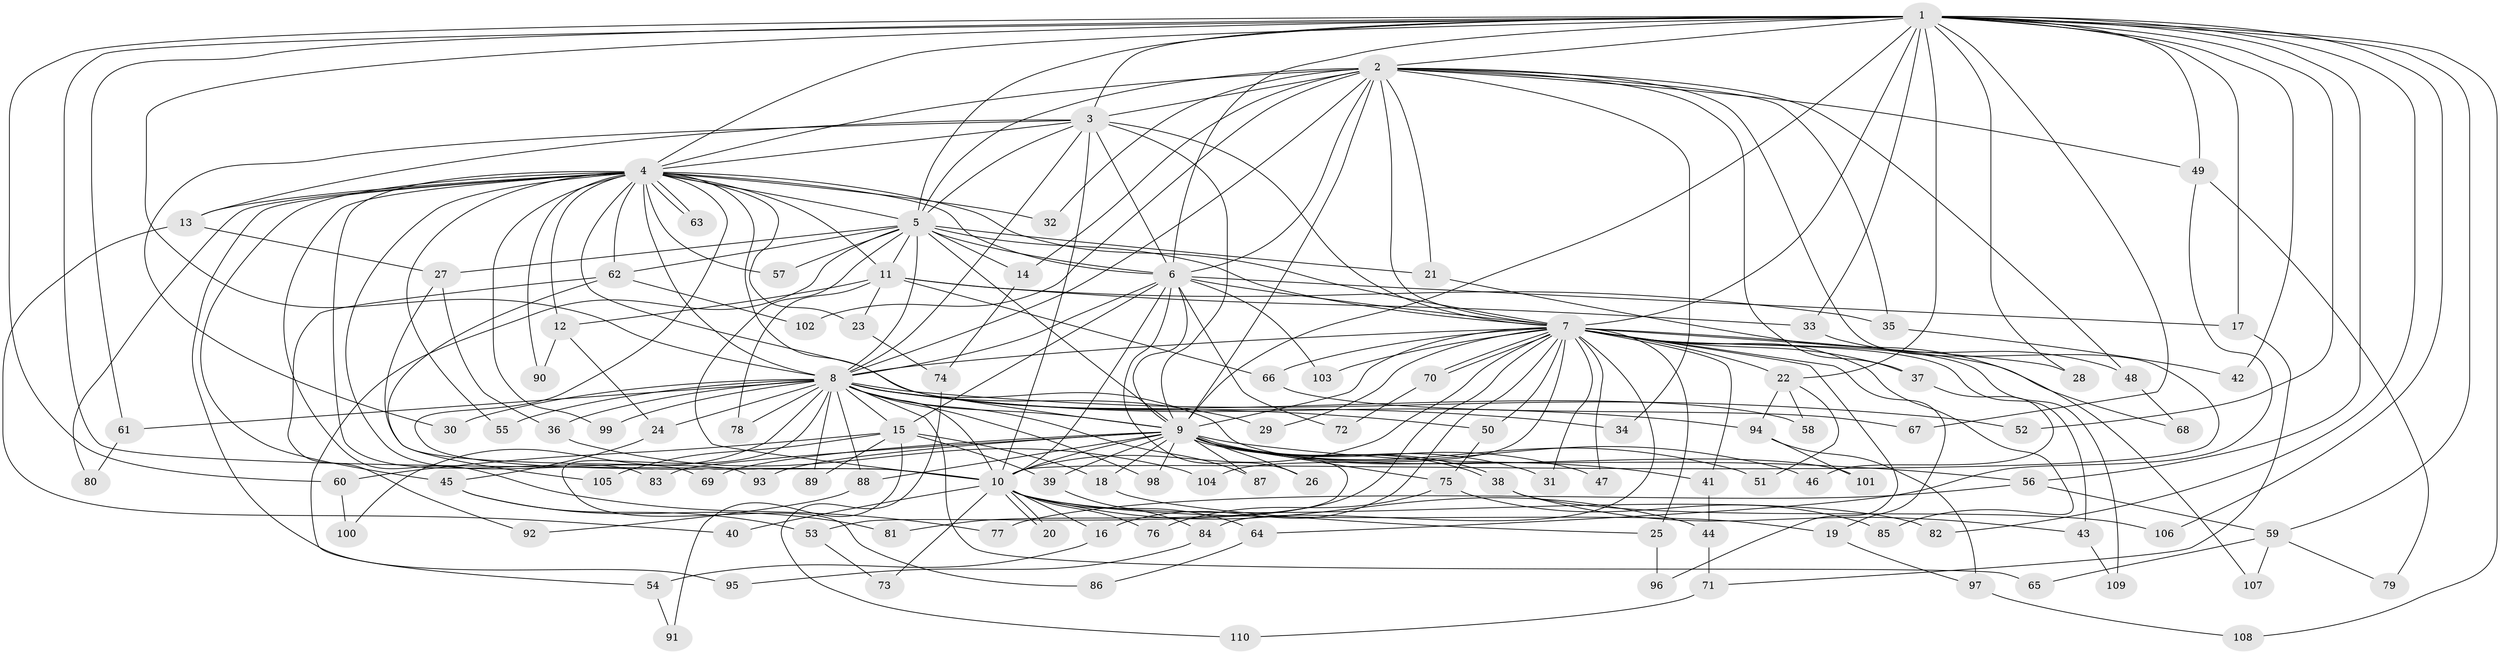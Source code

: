 // Generated by graph-tools (version 1.1) at 2025/34/03/09/25 02:34:39]
// undirected, 110 vertices, 245 edges
graph export_dot {
graph [start="1"]
  node [color=gray90,style=filled];
  1;
  2;
  3;
  4;
  5;
  6;
  7;
  8;
  9;
  10;
  11;
  12;
  13;
  14;
  15;
  16;
  17;
  18;
  19;
  20;
  21;
  22;
  23;
  24;
  25;
  26;
  27;
  28;
  29;
  30;
  31;
  32;
  33;
  34;
  35;
  36;
  37;
  38;
  39;
  40;
  41;
  42;
  43;
  44;
  45;
  46;
  47;
  48;
  49;
  50;
  51;
  52;
  53;
  54;
  55;
  56;
  57;
  58;
  59;
  60;
  61;
  62;
  63;
  64;
  65;
  66;
  67;
  68;
  69;
  70;
  71;
  72;
  73;
  74;
  75;
  76;
  77;
  78;
  79;
  80;
  81;
  82;
  83;
  84;
  85;
  86;
  87;
  88;
  89;
  90;
  91;
  92;
  93;
  94;
  95;
  96;
  97;
  98;
  99;
  100;
  101;
  102;
  103;
  104;
  105;
  106;
  107;
  108;
  109;
  110;
  1 -- 2;
  1 -- 3;
  1 -- 4;
  1 -- 5;
  1 -- 6;
  1 -- 7;
  1 -- 8;
  1 -- 9;
  1 -- 10;
  1 -- 17;
  1 -- 22;
  1 -- 28;
  1 -- 33;
  1 -- 42;
  1 -- 49;
  1 -- 52;
  1 -- 56;
  1 -- 59;
  1 -- 60;
  1 -- 61;
  1 -- 67;
  1 -- 82;
  1 -- 106;
  1 -- 108;
  2 -- 3;
  2 -- 4;
  2 -- 5;
  2 -- 6;
  2 -- 7;
  2 -- 8;
  2 -- 9;
  2 -- 10;
  2 -- 14;
  2 -- 21;
  2 -- 32;
  2 -- 34;
  2 -- 35;
  2 -- 37;
  2 -- 48;
  2 -- 49;
  2 -- 102;
  3 -- 4;
  3 -- 5;
  3 -- 6;
  3 -- 7;
  3 -- 8;
  3 -- 9;
  3 -- 10;
  3 -- 13;
  3 -- 30;
  4 -- 5;
  4 -- 6;
  4 -- 7;
  4 -- 8;
  4 -- 9;
  4 -- 10;
  4 -- 11;
  4 -- 12;
  4 -- 13;
  4 -- 23;
  4 -- 32;
  4 -- 45;
  4 -- 55;
  4 -- 57;
  4 -- 58;
  4 -- 62;
  4 -- 63;
  4 -- 63;
  4 -- 69;
  4 -- 77;
  4 -- 80;
  4 -- 83;
  4 -- 90;
  4 -- 95;
  4 -- 99;
  5 -- 6;
  5 -- 7;
  5 -- 8;
  5 -- 9;
  5 -- 10;
  5 -- 11;
  5 -- 14;
  5 -- 21;
  5 -- 27;
  5 -- 54;
  5 -- 57;
  5 -- 62;
  6 -- 7;
  6 -- 8;
  6 -- 9;
  6 -- 10;
  6 -- 15;
  6 -- 17;
  6 -- 26;
  6 -- 72;
  6 -- 103;
  7 -- 8;
  7 -- 9;
  7 -- 10;
  7 -- 16;
  7 -- 19;
  7 -- 22;
  7 -- 25;
  7 -- 28;
  7 -- 29;
  7 -- 31;
  7 -- 37;
  7 -- 41;
  7 -- 43;
  7 -- 47;
  7 -- 50;
  7 -- 66;
  7 -- 68;
  7 -- 70;
  7 -- 70;
  7 -- 81;
  7 -- 84;
  7 -- 85;
  7 -- 96;
  7 -- 103;
  7 -- 104;
  7 -- 109;
  8 -- 9;
  8 -- 10;
  8 -- 15;
  8 -- 24;
  8 -- 29;
  8 -- 30;
  8 -- 34;
  8 -- 36;
  8 -- 50;
  8 -- 52;
  8 -- 55;
  8 -- 61;
  8 -- 65;
  8 -- 78;
  8 -- 86;
  8 -- 87;
  8 -- 88;
  8 -- 89;
  8 -- 94;
  8 -- 98;
  8 -- 99;
  8 -- 100;
  8 -- 101;
  9 -- 10;
  9 -- 18;
  9 -- 26;
  9 -- 31;
  9 -- 38;
  9 -- 38;
  9 -- 39;
  9 -- 41;
  9 -- 46;
  9 -- 47;
  9 -- 51;
  9 -- 53;
  9 -- 56;
  9 -- 69;
  9 -- 75;
  9 -- 83;
  9 -- 87;
  9 -- 88;
  9 -- 93;
  9 -- 98;
  10 -- 16;
  10 -- 19;
  10 -- 20;
  10 -- 20;
  10 -- 40;
  10 -- 44;
  10 -- 64;
  10 -- 73;
  10 -- 76;
  10 -- 82;
  11 -- 12;
  11 -- 23;
  11 -- 33;
  11 -- 35;
  11 -- 66;
  11 -- 78;
  12 -- 24;
  12 -- 90;
  13 -- 27;
  13 -- 40;
  14 -- 74;
  15 -- 18;
  15 -- 39;
  15 -- 60;
  15 -- 89;
  15 -- 91;
  15 -- 105;
  16 -- 54;
  17 -- 71;
  18 -- 25;
  19 -- 97;
  21 -- 107;
  22 -- 51;
  22 -- 58;
  22 -- 94;
  23 -- 74;
  24 -- 45;
  25 -- 96;
  27 -- 36;
  27 -- 93;
  33 -- 48;
  35 -- 42;
  36 -- 104;
  37 -- 46;
  38 -- 43;
  38 -- 106;
  39 -- 84;
  41 -- 44;
  43 -- 109;
  44 -- 71;
  45 -- 53;
  45 -- 81;
  48 -- 68;
  49 -- 64;
  49 -- 79;
  50 -- 75;
  53 -- 73;
  54 -- 91;
  56 -- 59;
  56 -- 77;
  59 -- 65;
  59 -- 79;
  59 -- 107;
  60 -- 100;
  61 -- 80;
  62 -- 92;
  62 -- 102;
  62 -- 105;
  64 -- 86;
  66 -- 67;
  70 -- 72;
  71 -- 110;
  74 -- 110;
  75 -- 76;
  75 -- 85;
  84 -- 95;
  88 -- 92;
  94 -- 97;
  94 -- 101;
  97 -- 108;
}
